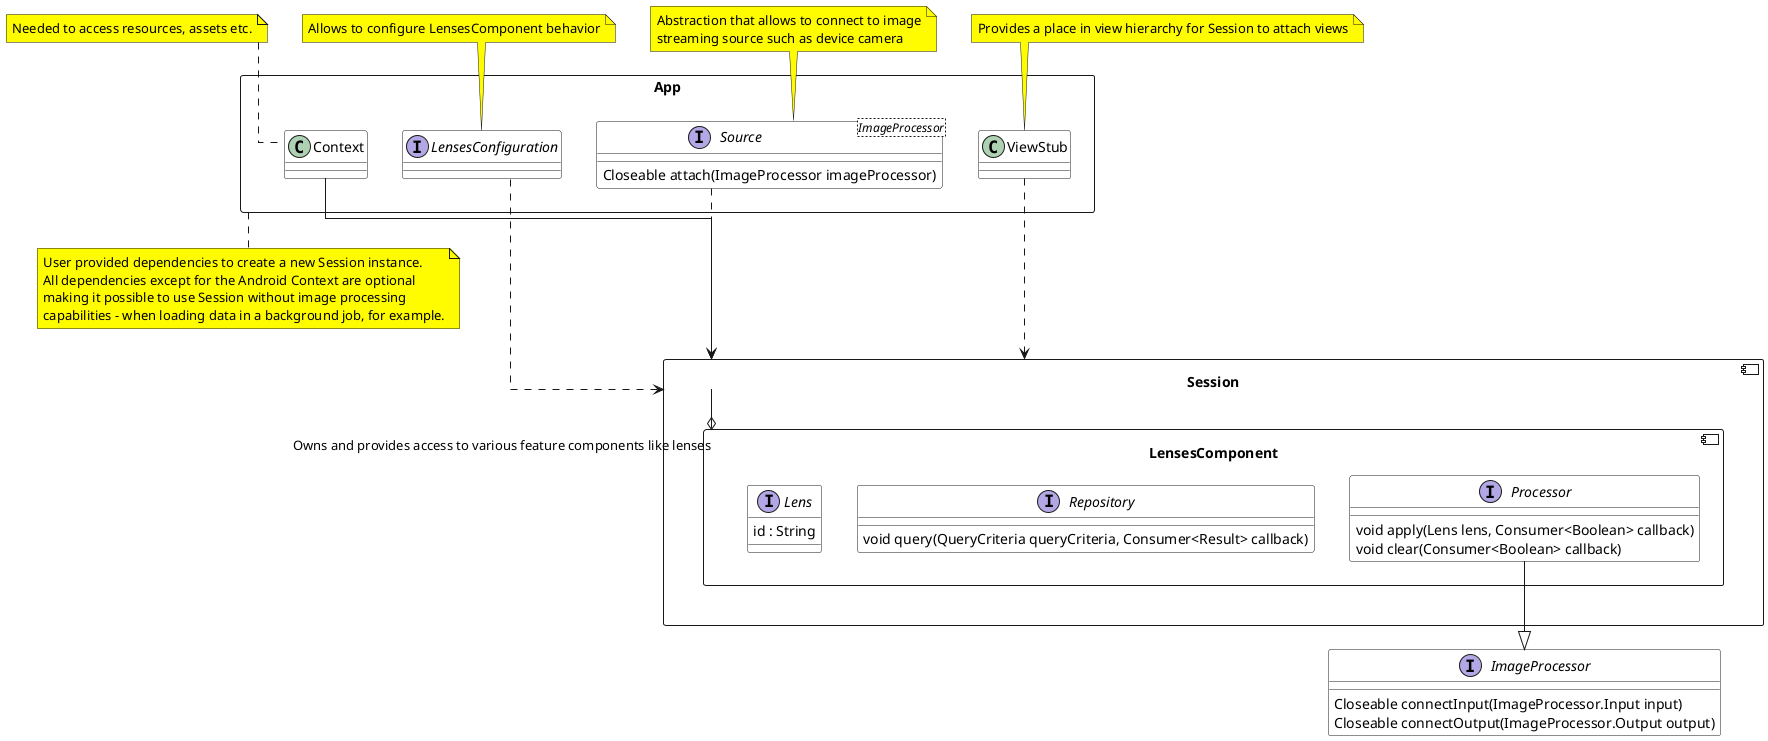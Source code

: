 @startuml

skinparam linetype ortho
skinparam component {
    backgroundColor #fff
}
skinparam class {
    backgroundColor #fff
}
skinparam note {
    backgroundColor #FFFC00
}

interface ImageProcessor {
    Closeable connectInput(ImageProcessor.Input input)
    Closeable connectOutput(ImageProcessor.Output output)
}

component Session {

    component LensesComponent {

        interface Processor {
            void apply(Lens lens, Consumer<Boolean> callback)
            void clear(Consumer<Boolean> callback)
        }
        interface Repository {
            void query(QueryCriteria queryCriteria, Consumer<Result> callback)
        }
        interface Lens {
            id : String
        }

        Processor --|> ImageProcessor
    }
}

Session --o LensesComponent : Owns and provides access to various feature components like lenses

rectangle App {
    class Context
    class ViewStub
    interface Source<ImageProcessor> {
       Closeable attach(ImageProcessor imageProcessor)
    }
    interface LensesConfiguration

    Context ---> Session
    ViewStub ...> Session
    Session <... LensesConfiguration
    Source ...> Session

}

note bottom of App
    User provided dependencies to create a new Session instance.
    All dependencies except for the Android Context are optional
    making it possible to use Session without image processing
    capabilities - when loading data in a background job, for example.
end note

note top of Context
   Needed to access resources, assets etc.
end note

note top of LensesConfiguration
   Allows to configure LensesComponent behavior
end note

note top of Source
   Abstraction that allows to connect to image
   streaming source such as device camera
end note

note top of ViewStub
   Provides a place in view hierarchy for Session to attach views
end note

@enduml
